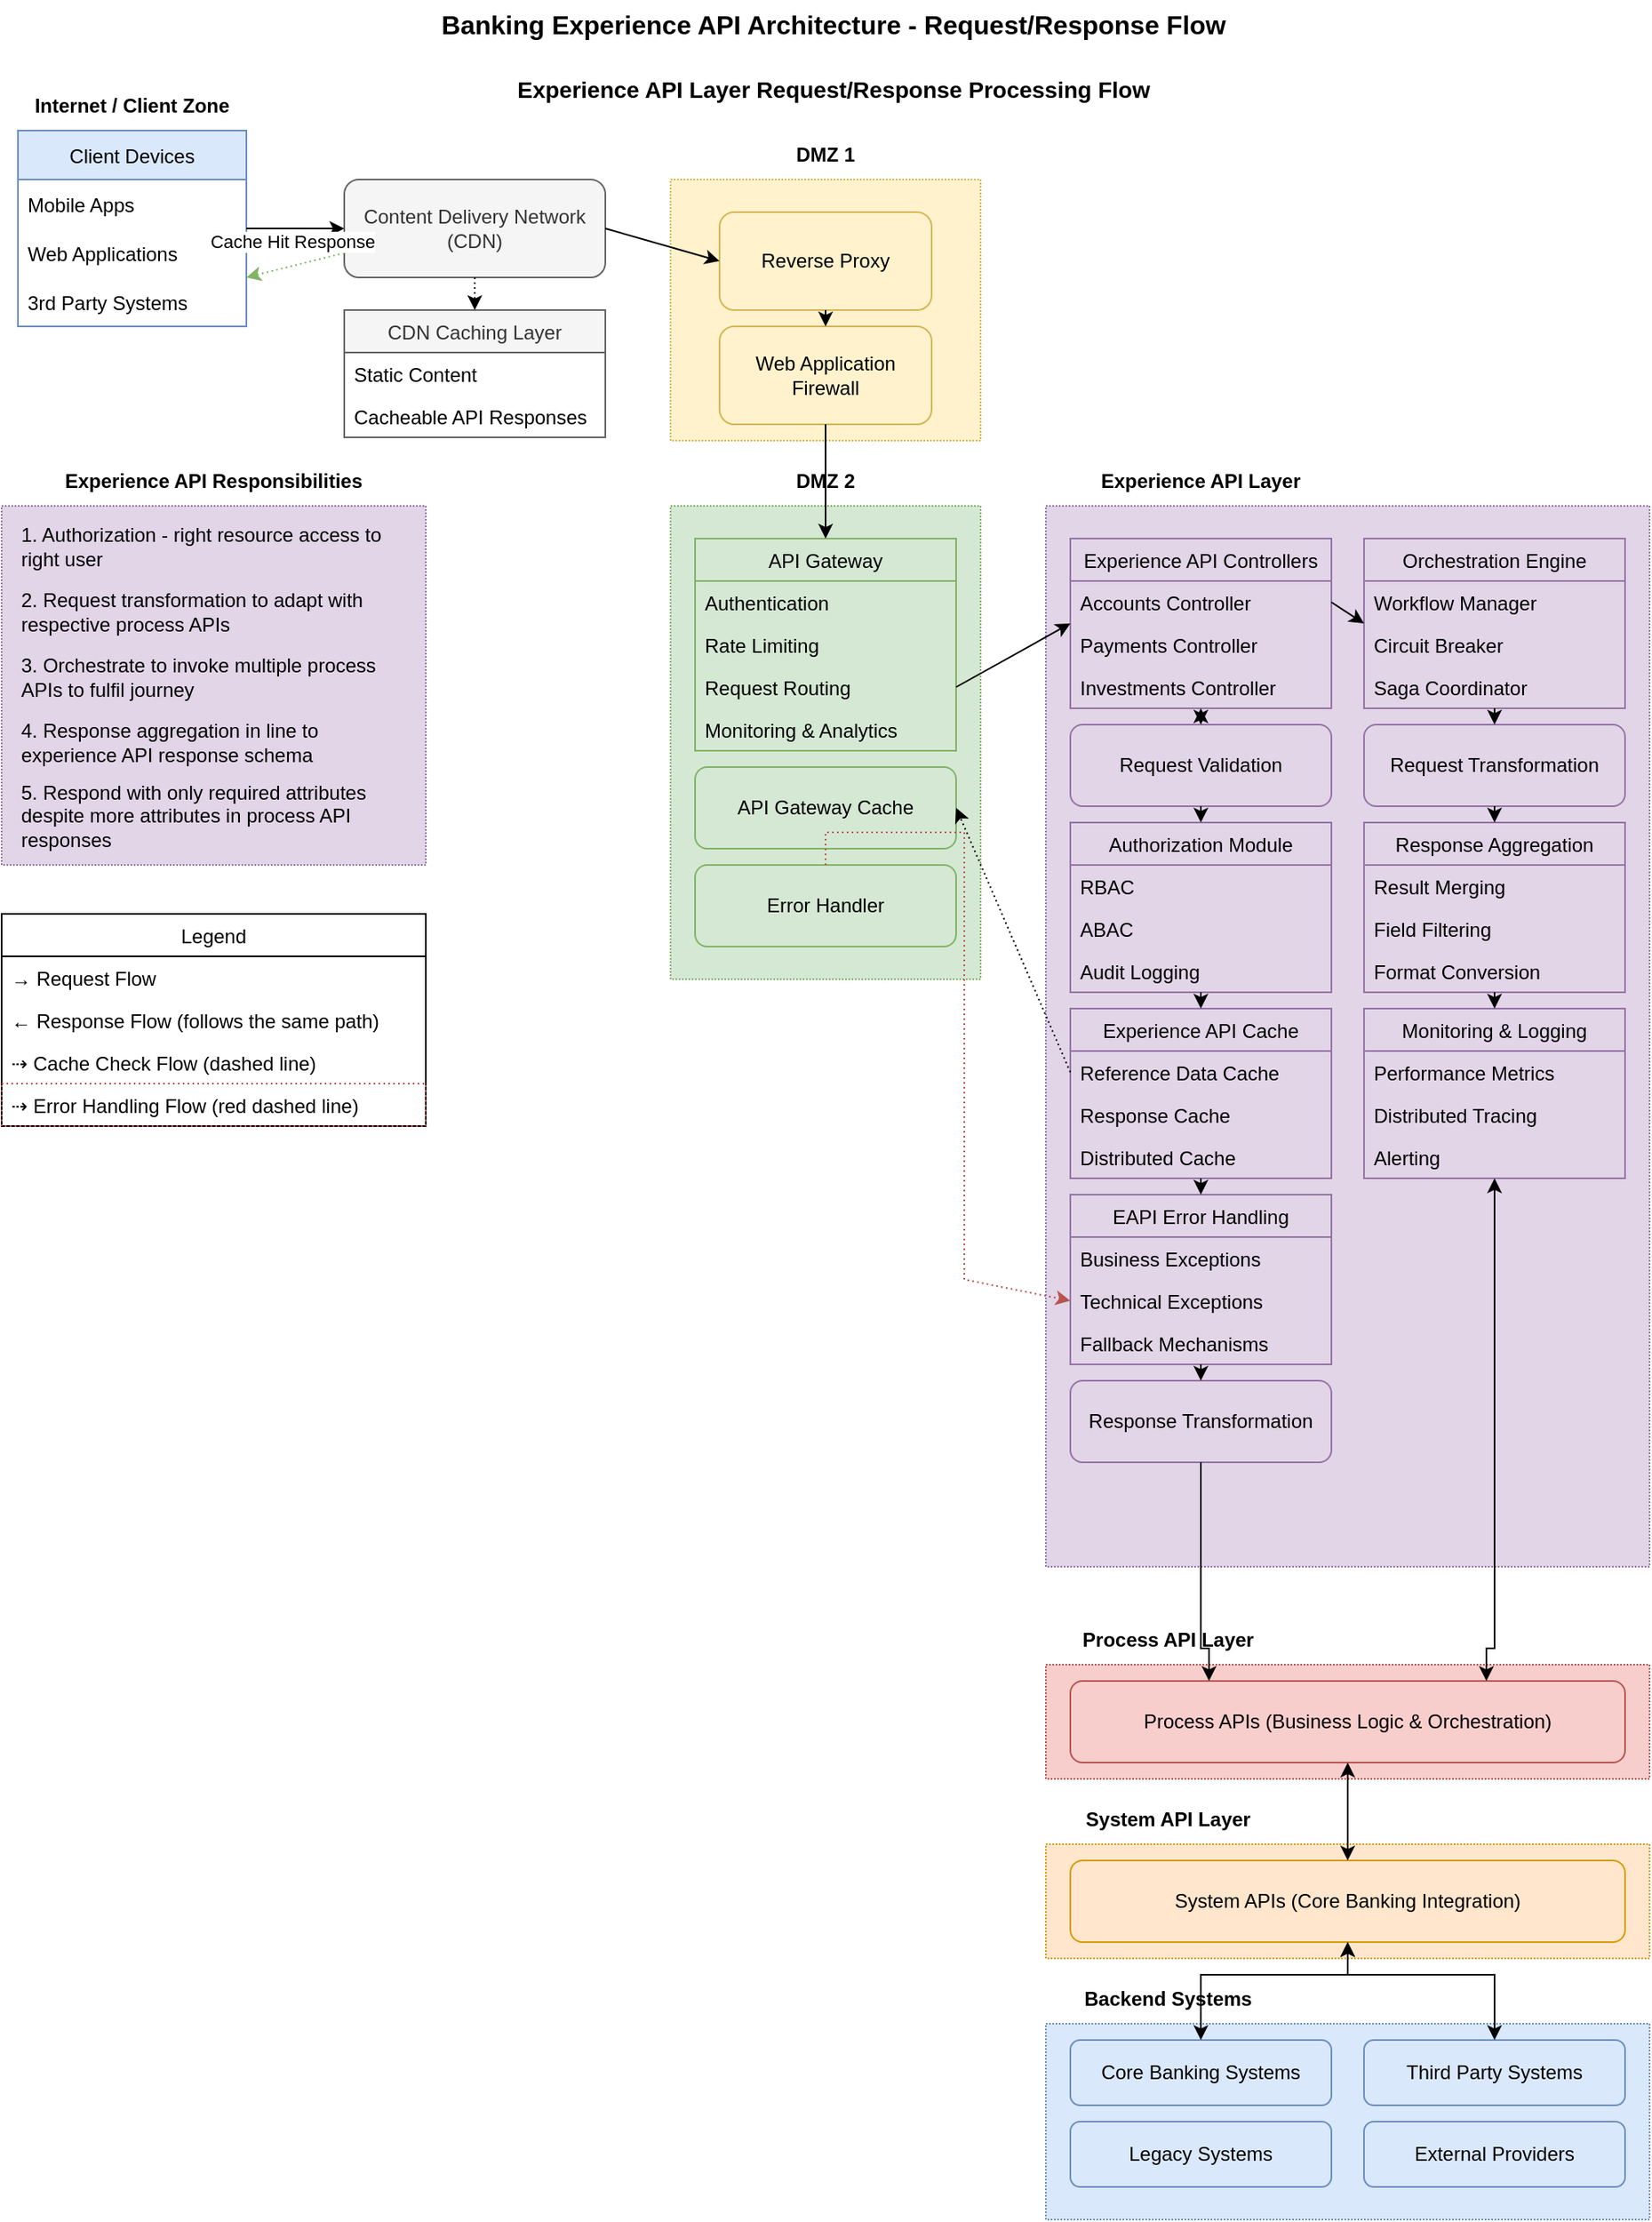 <mxfile version="15.8.3" type="device">
  <diagram id="banking-experience-api-architecture" name="Banking Experience API Architecture">
    <mxGraphModel dx="1422" dy="762" grid="1" gridSize="10" guides="1" tooltips="1" connect="1" arrows="1" fold="1" page="1" pageScale="1" pageWidth="1100" pageHeight="1700" math="0" shadow="0">
      <root>
        <mxCell id="0" />
        <mxCell id="1" parent="0" />
        
        <!-- Title -->
        <mxCell id="title" value="Banking Experience API Architecture - Request/Response Flow" style="text;html=1;strokeColor=none;fillColor=none;align=center;verticalAlign=middle;whiteSpace=wrap;rounded=0;fontSize=16;fontStyle=1" vertex="1" parent="1">
          <mxGeometry x="300" y="20" width="500" height="30" as="geometry" />
        </mxCell>

        <!-- Client Devices -->
        <mxCell id="client_group" value="Client Devices" style="swimlane;fontStyle=0;childLayout=stackLayout;horizontal=1;startSize=30;horizontalStack=0;resizeParent=1;resizeParentMax=0;resizeLast=0;collapsible=1;marginBottom=0;fillColor=#dae8fc;strokeColor=#6c8ebf;" vertex="1" parent="1">
          <mxGeometry x="50" y="100" width="140" height="120" as="geometry" />
        </mxCell>
        <mxCell id="mobile_app" value="Mobile Apps" style="text;strokeColor=none;fillColor=none;align=left;verticalAlign=middle;spacingLeft=4;spacingRight=4;overflow=hidden;points=[[0,0.5],[1,0.5]];portConstraint=eastwest;rotatable=0;" vertex="1" parent="client_group">
          <mxGeometry y="30" width="140" height="30" as="geometry" />
        </mxCell>
        <mxCell id="web_app" value="Web Applications" style="text;strokeColor=none;fillColor=none;align=left;verticalAlign=middle;spacingLeft=4;spacingRight=4;overflow=hidden;points=[[0,0.5],[1,0.5]];portConstraint=eastwest;rotatable=0;" vertex="1" parent="client_group">
          <mxGeometry y="60" width="140" height="30" as="geometry" />
        </mxCell>
        <mxCell id="third_party" value="3rd Party Systems" style="text;strokeColor=none;fillColor=none;align=left;verticalAlign=middle;spacingLeft=4;spacingRight=4;overflow=hidden;points=[[0,0.5],[1,0.5]];portConstraint=eastwest;rotatable=0;" vertex="1" parent="client_group">
          <mxGeometry y="90" width="140" height="30" as="geometry" />
        </mxCell>

        <!-- CDN -->
        <mxCell id="cdn" value="Content Delivery Network (CDN)" style="rounded=1;whiteSpace=wrap;html=1;fillColor=#f5f5f5;strokeColor=#666666;fontColor=#333333;" vertex="1" parent="1">
          <mxGeometry x="250" y="130" width="160" height="60" as="geometry" />
        </mxCell>
        
        <!-- CDN Cache Box -->
        <mxCell id="cdn_cache_box" value="CDN Caching Layer" style="swimlane;fontStyle=0;childLayout=stackLayout;horizontal=1;startSize=26;fillColor=#f5f5f5;horizontalStack=0;resizeParent=1;resizeParentMax=0;resizeLast=0;collapsible=1;marginBottom=0;strokeColor=#666666;fontColor=#333333;" vertex="1" parent="1">
          <mxGeometry x="250" y="210" width="160" height="78" as="geometry" />
        </mxCell>
        <mxCell id="static_content" value="Static Content" style="text;strokeColor=none;fillColor=none;align=left;verticalAlign=top;spacingLeft=4;spacingRight=4;overflow=hidden;rotatable=0;points=[[0,0.5],[1,0.5]];portConstraint=eastwest;" vertex="1" parent="cdn_cache_box">
          <mxGeometry y="26" width="160" height="26" as="geometry" />
        </mxCell>
        <mxCell id="api_responses" value="Cacheable API Responses" style="text;strokeColor=none;fillColor=none;align=left;verticalAlign=top;spacingLeft=4;spacingRight=4;overflow=hidden;rotatable=0;points=[[0,0.5],[1,0.5]];portConstraint=eastwest;" vertex="1" parent="cdn_cache_box">
          <mxGeometry y="52" width="160" height="26" as="geometry" />
        </mxCell>

        <!-- DMZ 1 -->
        <mxCell id="dmz1_label" value="DMZ 1" style="text;html=1;strokeColor=none;fillColor=none;align=center;verticalAlign=middle;whiteSpace=wrap;rounded=0;fontStyle=1" vertex="1" parent="1">
          <mxGeometry x="515" y="100" width="60" height="30" as="geometry" />
        </mxCell>
        <mxCell id="dmz1" value="" style="rounded=0;whiteSpace=wrap;html=1;fillColor=#fff2cc;strokeColor=#d6b656;dashed=1;dashPattern=1 1;" vertex="1" parent="1">
          <mxGeometry x="450" y="130" width="190" height="160" as="geometry" />
        </mxCell>
        
        <!-- Reverse Proxy -->
        <mxCell id="reverse_proxy" value="Reverse Proxy" style="rounded=1;whiteSpace=wrap;html=1;fillColor=#fff2cc;strokeColor=#d6b656;" vertex="1" parent="1">
          <mxGeometry x="480" y="150" width="130" height="60" as="geometry" />
        </mxCell>
        
        <!-- Web Application Firewall -->
        <mxCell id="waf" value="Web Application Firewall" style="rounded=1;whiteSpace=wrap;html=1;fillColor=#fff2cc;strokeColor=#d6b656;" vertex="1" parent="1">
          <mxGeometry x="480" y="220" width="130" height="60" as="geometry" />
        </mxCell>

        <!-- DMZ 2 -->
        <mxCell id="dmz2_label" value="DMZ 2" style="text;html=1;strokeColor=none;fillColor=none;align=center;verticalAlign=middle;whiteSpace=wrap;rounded=0;fontStyle=1" vertex="1" parent="1">
          <mxGeometry x="515" y="300" width="60" height="30" as="geometry" />
        </mxCell>
        <mxCell id="dmz2" value="" style="rounded=0;whiteSpace=wrap;html=1;fillColor=#d5e8d4;strokeColor=#82b366;dashed=1;dashPattern=1 1;" vertex="1" parent="1">
          <mxGeometry x="450" y="330" width="190" height="290" as="geometry" />
        </mxCell>
        
        <!-- API Gateway -->
        <mxCell id="api_gateway" value="API Gateway" style="swimlane;fontStyle=0;childLayout=stackLayout;horizontal=1;startSize=26;fillColor=#d5e8d4;horizontalStack=0;resizeParent=1;resizeParentMax=0;resizeLast=0;collapsible=1;marginBottom=0;strokeColor=#82b366;" vertex="1" parent="1">
          <mxGeometry x="465" y="350" width="160" height="130" as="geometry" />
        </mxCell>
        <mxCell id="gateway_auth" value="Authentication" style="text;strokeColor=none;fillColor=none;align=left;verticalAlign=top;spacingLeft=4;spacingRight=4;overflow=hidden;rotatable=0;points=[[0,0.5],[1,0.5]];portConstraint=eastwest;" vertex="1" parent="api_gateway">
          <mxGeometry y="26" width="160" height="26" as="geometry" />
        </mxCell>
        <mxCell id="gateway_rate" value="Rate Limiting" style="text;strokeColor=none;fillColor=none;align=left;verticalAlign=top;spacingLeft=4;spacingRight=4;overflow=hidden;rotatable=0;points=[[0,0.5],[1,0.5]];portConstraint=eastwest;" vertex="1" parent="api_gateway">
          <mxGeometry y="52" width="160" height="26" as="geometry" />
        </mxCell>
        <mxCell id="gateway_routing" value="Request Routing" style="text;strokeColor=none;fillColor=none;align=left;verticalAlign=top;spacingLeft=4;spacingRight=4;overflow=hidden;rotatable=0;points=[[0,0.5],[1,0.5]];portConstraint=eastwest;" vertex="1" parent="api_gateway">
          <mxGeometry y="78" width="160" height="26" as="geometry" />
        </mxCell>
        <mxCell id="gateway_monitoring" value="Monitoring &amp; Analytics" style="text;strokeColor=none;fillColor=none;align=left;verticalAlign=top;spacingLeft=4;spacingRight=4;overflow=hidden;rotatable=0;points=[[0,0.5],[1,0.5]];portConstraint=eastwest;" vertex="1" parent="api_gateway">
          <mxGeometry y="104" width="160" height="26" as="geometry" />
        </mxCell>
        
        <!-- API Gateway Cache -->
        <mxCell id="api_gateway_cache" value="API Gateway Cache" style="rounded=1;whiteSpace=wrap;html=1;fillColor=#d5e8d4;strokeColor=#82b366;" vertex="1" parent="1">
          <mxGeometry x="465" y="490" width="160" height="50" as="geometry" />
        </mxCell>
        
        <!-- Error Handler -->
        <mxCell id="error_handler" value="Error Handler" style="rounded=1;whiteSpace=wrap;html=1;fillColor=#d5e8d4;strokeColor=#82b366;" vertex="1" parent="1">
          <mxGeometry x="465" y="550" width="160" height="50" as="geometry" />
        </mxCell>

        <!-- Experience API Layer -->
        <mxCell id="eapi_label" value="Experience API Layer" style="text;html=1;strokeColor=none;fillColor=none;align=center;verticalAlign=middle;whiteSpace=wrap;rounded=0;fontStyle=1" vertex="1" parent="1">
          <mxGeometry x="690" y="300" width="170" height="30" as="geometry" />
        </mxCell>
        <mxCell id="eapi_boundary" value="" style="rounded=0;whiteSpace=wrap;html=1;fillColor=#e1d5e7;strokeColor=#9673a6;dashed=1;dashPattern=1 1;" vertex="1" parent="1">
          <mxGeometry x="680" y="330" width="370" height="650" as="geometry" />
        </mxCell>

        <!-- EAPI Components -->
        <mxCell id="eapi_controllers" value="Experience API Controllers" style="swimlane;fontStyle=0;childLayout=stackLayout;horizontal=1;startSize=26;fillColor=#e1d5e7;horizontalStack=0;resizeParent=1;resizeParentMax=0;resizeLast=0;collapsible=1;marginBottom=0;strokeColor=#9673a6;" vertex="1" parent="1">
          <mxGeometry x="695" y="350" width="160" height="104" as="geometry" />
        </mxCell>
        <mxCell id="controller_accounts" value="Accounts Controller" style="text;strokeColor=none;fillColor=none;align=left;verticalAlign=top;spacingLeft=4;spacingRight=4;overflow=hidden;rotatable=0;points=[[0,0.5],[1,0.5]];portConstraint=eastwest;" vertex="1" parent="eapi_controllers">
          <mxGeometry y="26" width="160" height="26" as="geometry" />
        </mxCell>
        <mxCell id="controller_payments" value="Payments Controller" style="text;strokeColor=none;fillColor=none;align=left;verticalAlign=top;spacingLeft=4;spacingRight=4;overflow=hidden;rotatable=0;points=[[0,0.5],[1,0.5]];portConstraint=eastwest;" vertex="1" parent="eapi_controllers">
          <mxGeometry y="52" width="160" height="26" as="geometry" />
        </mxCell>
        <mxCell id="controller_investments" value="Investments Controller" style="text;strokeColor=none;fillColor=none;align=left;verticalAlign=top;spacingLeft=4;spacingRight=4;overflow=hidden;rotatable=0;points=[[0,0.5],[1,0.5]];portConstraint=eastwest;" vertex="1" parent="eapi_controllers">
          <mxGeometry y="78" width="160" height="26" as="geometry" />
        </mxCell>

        <!-- Validation Layer -->
        <mxCell id="validation" value="Request Validation" style="rounded=1;whiteSpace=wrap;html=1;fillColor=#e1d5e7;strokeColor=#9673a6;" vertex="1" parent="1">
          <mxGeometry x="695" y="464" width="160" height="50" as="geometry" />
        </mxCell>

        <!-- Authorization Layer -->
        <mxCell id="authorization" value="Authorization Module" style="swimlane;fontStyle=0;childLayout=stackLayout;horizontal=1;startSize=26;fillColor=#e1d5e7;horizontalStack=0;resizeParent=1;resizeParentMax=0;resizeLast=0;collapsible=1;marginBottom=0;strokeColor=#9673a6;" vertex="1" parent="1">
          <mxGeometry x="695" y="524" width="160" height="104" as="geometry" />
        </mxCell>
        <mxCell id="auth_rbac" value="RBAC" style="text;strokeColor=none;fillColor=none;align=left;verticalAlign=top;spacingLeft=4;spacingRight=4;overflow=hidden;rotatable=0;points=[[0,0.5],[1,0.5]];portConstraint=eastwest;" vertex="1" parent="authorization">
          <mxGeometry y="26" width="160" height="26" as="geometry" />
        </mxCell>
        <mxCell id="auth_abac" value="ABAC" style="text;strokeColor=none;fillColor=none;align=left;verticalAlign=top;spacingLeft=4;spacingRight=4;overflow=hidden;rotatable=0;points=[[0,0.5],[1,0.5]];portConstraint=eastwest;" vertex="1" parent="authorization">
          <mxGeometry y="52" width="160" height="26" as="geometry" />
        </mxCell>
        <mxCell id="auth_audit" value="Audit Logging" style="text;strokeColor=none;fillColor=none;align=left;verticalAlign=top;spacingLeft=4;spacingRight=4;overflow=hidden;rotatable=0;points=[[0,0.5],[1,0.5]];portConstraint=eastwest;" vertex="1" parent="authorization">
          <mxGeometry y="78" width="160" height="26" as="geometry" />
        </mxCell>

        <!-- Experience API Cache -->
        <mxCell id="eapi_cache" value="Experience API Cache" style="swimlane;fontStyle=0;childLayout=stackLayout;horizontal=1;startSize=26;fillColor=#e1d5e7;horizontalStack=0;resizeParent=1;resizeParentMax=0;resizeLast=0;collapsible=1;marginBottom=0;strokeColor=#9673a6;" vertex="1" parent="1">
          <mxGeometry x="695" y="638" width="160" height="104" as="geometry" />
        </mxCell>
        <mxCell id="cache_reference" value="Reference Data Cache" style="text;strokeColor=none;fillColor=none;align=left;verticalAlign=top;spacingLeft=4;spacingRight=4;overflow=hidden;rotatable=0;points=[[0,0.5],[1,0.5]];portConstraint=eastwest;" vertex="1" parent="eapi_cache">
          <mxGeometry y="26" width="160" height="26" as="geometry" />
        </mxCell>
        <mxCell id="cache_response" value="Response Cache" style="text;strokeColor=none;fillColor=none;align=left;verticalAlign=top;spacingLeft=4;spacingRight=4;overflow=hidden;rotatable=0;points=[[0,0.5],[1,0.5]];portConstraint=eastwest;" vertex="1" parent="eapi_cache">
          <mxGeometry y="52" width="160" height="26" as="geometry" />
        </mxCell>
        <mxCell id="cache_distributed" value="Distributed Cache" style="text;strokeColor=none;fillColor=none;align=left;verticalAlign=top;spacingLeft=4;spacingRight=4;overflow=hidden;rotatable=0;points=[[0,0.5],[1,0.5]];portConstraint=eastwest;" vertex="1" parent="eapi_cache">
          <mxGeometry y="78" width="160" height="26" as="geometry" />
        </mxCell>

        <!-- Error Handling -->
        <mxCell id="eapi_error" value="EAPI Error Handling" style="swimlane;fontStyle=0;childLayout=stackLayout;horizontal=1;startSize=26;fillColor=#e1d5e7;horizontalStack=0;resizeParent=1;resizeParentMax=0;resizeLast=0;collapsible=1;marginBottom=0;strokeColor=#9673a6;" vertex="1" parent="1">
          <mxGeometry x="695" y="752" width="160" height="104" as="geometry" />
        </mxCell>
        <mxCell id="error_business" value="Business Exceptions" style="text;strokeColor=none;fillColor=none;align=left;verticalAlign=top;spacingLeft=4;spacingRight=4;overflow=hidden;rotatable=0;points=[[0,0.5],[1,0.5]];portConstraint=eastwest;" vertex="1" parent="eapi_error">
          <mxGeometry y="26" width="160" height="26" as="geometry" />
        </mxCell>
        <mxCell id="error_technical" value="Technical Exceptions" style="text;strokeColor=none;fillColor=none;align=left;verticalAlign=top;spacingLeft=4;spacingRight=4;overflow=hidden;rotatable=0;points=[[0,0.5],[1,0.5]];portConstraint=eastwest;" vertex="1" parent="eapi_error">
          <mxGeometry y="52" width="160" height="26" as="geometry" />
        </mxCell>
        <mxCell id="error_fallback" value="Fallback Mechanisms" style="text;strokeColor=none;fillColor=none;align=left;verticalAlign=top;spacingLeft=4;spacingRight=4;overflow=hidden;rotatable=0;points=[[0,0.5],[1,0.5]];portConstraint=eastwest;" vertex="1" parent="eapi_error">
          <mxGeometry y="78" width="160" height="26" as="geometry" />
        </mxCell>

        <!-- Response Transformation -->
        <mxCell id="response_transform" value="Response Transformation" style="rounded=1;whiteSpace=wrap;html=1;fillColor=#e1d5e7;strokeColor=#9673a6;" vertex="1" parent="1">
          <mxGeometry x="695" y="866" width="160" height="50" as="geometry" />
        </mxCell>

        <!-- Orchestration Engine -->
        <mxCell id="orchestration" value="Orchestration Engine" style="swimlane;fontStyle=0;childLayout=stackLayout;horizontal=1;startSize=26;fillColor=#e1d5e7;horizontalStack=0;resizeParent=1;resizeParentMax=0;resizeLast=0;collapsible=1;marginBottom=0;strokeColor=#9673a6;" vertex="1" parent="1">
          <mxGeometry x="875" y="350" width="160" height="104" as="geometry" />
        </mxCell>
        <mxCell id="orch_workflow" value="Workflow Manager" style="text;strokeColor=none;fillColor=none;align=left;verticalAlign=top;spacingLeft=4;spacingRight=4;overflow=hidden;rotatable=0;points=[[0,0.5],[1,0.5]];portConstraint=eastwest;" vertex="1" parent="orchestration">
          <mxGeometry y="26" width="160" height="26" as="geometry" />
        </mxCell>
        <mxCell id="orch_circuit" value="Circuit Breaker" style="text;strokeColor=none;fillColor=none;align=left;verticalAlign=top;spacingLeft=4;spacingRight=4;overflow=hidden;rotatable=0;points=[[0,0.5],[1,0.5]];portConstraint=eastwest;" vertex="1" parent="orchestration">
          <mxGeometry y="52" width="160" height="26" as="geometry" />
        </mxCell>
        <mxCell id="orch_saga" value="Saga Coordinator" style="text;strokeColor=none;fillColor=none;align=left;verticalAlign=top;spacingLeft=4;spacingRight=4;overflow=hidden;rotatable=0;points=[[0,0.5],[1,0.5]];portConstraint=eastwest;" vertex="1" parent="orchestration">
          <mxGeometry y="78" width="160" height="26" as="geometry" />
        </mxCell>

        <!-- Request Transformation -->
        <mxCell id="request_transform" value="Request Transformation" style="rounded=1;whiteSpace=wrap;html=1;fillColor=#e1d5e7;strokeColor=#9673a6;" vertex="1" parent="1">
          <mxGeometry x="875" y="464" width="160" height="50" as="geometry" />
        </mxCell>

        <!-- Response Aggregation -->
        <mxCell id="response_aggregation" value="Response Aggregation" style="swimlane;fontStyle=0;childLayout=stackLayout;horizontal=1;startSize=26;fillColor=#e1d5e7;horizontalStack=0;resizeParent=1;resizeParentMax=0;resizeLast=0;collapsible=1;marginBottom=0;strokeColor=#9673a6;" vertex="1" parent="1">
          <mxGeometry x="875" y="524" width="160" height="104" as="geometry" />
        </mxCell>
        <mxCell id="agg_merge" value="Result Merging" style="text;strokeColor=none;fillColor=none;align=left;verticalAlign=top;spacingLeft=4;spacingRight=4;overflow=hidden;rotatable=0;points=[[0,0.5],[1,0.5]];portConstraint=eastwest;" vertex="1" parent="response_aggregation">
          <mxGeometry y="26" width="160" height="26" as="geometry" />
        </mxCell>
        <mxCell id="agg_filter" value="Field Filtering" style="text;strokeColor=none;fillColor=none;align=left;verticalAlign=top;spacingLeft=4;spacingRight=4;overflow=hidden;rotatable=0;points=[[0,0.5],[1,0.5]];portConstraint=eastwest;" vertex="1" parent="response_aggregation">
          <mxGeometry y="52" width="160" height="26" as="geometry" />
        </mxCell>
        <mxCell id="agg_format" value="Format Conversion" style="text;strokeColor=none;fillColor=none;align=left;verticalAlign=top;spacingLeft=4;spacingRight=4;overflow=hidden;rotatable=0;points=[[0,0.5],[1,0.5]];portConstraint=eastwest;" vertex="1" parent="response_aggregation">
          <mxGeometry y="78" width="160" height="26" as="geometry" />
        </mxCell>

        <!-- Monitoring & Logging -->
        <mxCell id="monitoring" value="Monitoring &amp; Logging" style="swimlane;fontStyle=0;childLayout=stackLayout;horizontal=1;startSize=26;fillColor=#e1d5e7;horizontalStack=0;resizeParent=1;resizeParentMax=0;resizeLast=0;collapsible=1;marginBottom=0;strokeColor=#9673a6;" vertex="1" parent="1">
          <mxGeometry x="875" y="638" width="160" height="104" as="geometry" />
        </mxCell>
        <mxCell id="mon_perf" value="Performance Metrics" style="text;strokeColor=none;fillColor=none;align=left;verticalAlign=top;spacingLeft=4;spacingRight=4;overflow=hidden;rotatable=0;points=[[0,0.5],[1,0.5]];portConstraint=eastwest;" vertex="1" parent="monitoring">
          <mxGeometry y="26" width="160" height="26" as="geometry" />
        </mxCell>
        <mxCell id="mon_trace" value="Distributed Tracing" style="text;strokeColor=none;fillColor=none;align=left;verticalAlign=top;spacingLeft=4;spacingRight=4;overflow=hidden;rotatable=0;points=[[0,0.5],[1,0.5]];portConstraint=eastwest;" vertex="1" parent="monitoring">
          <mxGeometry y="52" width="160" height="26" as="geometry" />
        </mxCell>
        <mxCell id="mon_alert" value="Alerting" style="text;strokeColor=none;fillColor=none;align=left;verticalAlign=top;spacingLeft=4;spacingRight=4;overflow=hidden;rotatable=0;points=[[0,0.5],[1,0.5]];portConstraint=eastwest;" vertex="1" parent="monitoring">
          <mxGeometry y="78" width="160" height="26" as="geometry" />
        </mxCell>

        <!-- Process API Layer -->
        <mxCell id="process_api_label" value="Process API Layer" style="text;html=1;strokeColor=none;fillColor=none;align=center;verticalAlign=middle;whiteSpace=wrap;rounded=0;fontStyle=1" vertex="1" parent="1">
          <mxGeometry x="695" y="1010" width="120" height="30" as="geometry" />
        </mxCell>
        <mxCell id="process_api" value="" style="rounded=0;whiteSpace=wrap;html=1;fillColor=#f8cecc;strokeColor=#b85450;dashed=1;dashPattern=1 1;" vertex="1" parent="1">
          <mxGeometry x="680" y="1040" width="370" height="70" as="geometry" />
        </mxCell>
        <mxCell id="process_apis" value="Process APIs (Business Logic &amp; Orchestration)" style="rounded=1;whiteSpace=wrap;html=1;fillColor=#f8cecc;strokeColor=#b85450;" vertex="1" parent="1">
          <mxGeometry x="695" y="1050" width="340" height="50" as="geometry" />
        </mxCell>

        <!-- System API Layer -->
        <mxCell id="system_api_label" value="System API Layer" style="text;html=1;strokeColor=none;fillColor=none;align=center;verticalAlign=middle;whiteSpace=wrap;rounded=0;fontStyle=1" vertex="1" parent="1">
          <mxGeometry x="695" y="1120" width="120" height="30" as="geometry" />
        </mxCell>
        <mxCell id="system_api" value="" style="rounded=0;whiteSpace=wrap;html=1;fillColor=#ffe6cc;strokeColor=#d79b00;dashed=1;dashPattern=1 1;" vertex="1" parent="1">
          <mxGeometry x="680" y="1150" width="370" height="70" as="geometry" />
        </mxCell>
        <mxCell id="system_apis" value="System APIs (Core Banking Integration)" style="rounded=1;whiteSpace=wrap;html=1;fillColor=#ffe6cc;strokeColor=#d79b00;" vertex="1" parent="1">
          <mxGeometry x="695" y="1160" width="340" height="50" as="geometry" />
        </mxCell>

        <!-- Backend Systems -->
        <mxCell id="backend_label" value="Backend Systems" style="text;html=1;strokeColor=none;fillColor=none;align=center;verticalAlign=middle;whiteSpace=wrap;rounded=0;fontStyle=1" vertex="1" parent="1">
          <mxGeometry x="695" y="1230" width="120" height="30" as="geometry" />
        </mxCell>
        <mxCell id="backend" value="" style="rounded=0;whiteSpace=wrap;html=1;fillColor=#dae8fc;strokeColor=#6c8ebf;dashed=1;dashPattern=1 1;" vertex="1" parent="1">
          <mxGeometry x="680" y="1260" width="370" height="120" as="geometry" />
        </mxCell>
        
        <mxCell id="core_banking" value="Core Banking Systems" style="rounded=1;whiteSpace=wrap;html=1;fillColor=#dae8fc;strokeColor=#6c8ebf;" vertex="1" parent="1">
          <mxGeometry x="695" y="1270" width="160" height="40" as="geometry" />
        </mxCell>
        
        <mxCell id="third_party_systems" value="Third Party Systems" style="rounded=1;whiteSpace=wrap;html=1;fillColor=#dae8fc;strokeColor=#6c8ebf;" vertex="1" parent="1">
          <mxGeometry x="875" y="1270" width="160" height="40" as="geometry" />
        </mxCell>
        
        <mxCell id="legacy_systems" value="Legacy Systems" style="rounded=1;whiteSpace=wrap;html=1;fillColor=#dae8fc;strokeColor=#6c8ebf;" vertex="1" parent="1">
          <mxGeometry x="695" y="1320" width="160" height="40" as="geometry" />
        </mxCell>
        
        <mxCell id="external_providers" value="External Providers" style="rounded=1;whiteSpace=wrap;html=1;fillColor=#dae8fc;strokeColor=#6c8ebf;" vertex="1" parent="1">
          <mxGeometry x="875" y="1320" width="160" height="40" as="geometry" />
        </mxCell>
        
        <!-- EAPI Responsibilities Label -->
        <mxCell id="eapi_resp_label" value="Experience API Responsibilities" style="text;html=1;strokeColor=none;fillColor=none;align=center;verticalAlign=middle;whiteSpace=wrap;rounded=0;fontStyle=1" vertex="1" parent="1">
          <mxGeometry x="60" y="300" width="220" height="30" as="geometry" />
        </mxCell>
        
        <!-- EAPI Responsibilities Box -->
        <mxCell id="eapi_resp" value="" style="rounded=0;whiteSpace=wrap;html=1;fillColor=#e1d5e7;strokeColor=#9673a6;dashed=1;dashPattern=1 1;" vertex="1" parent="1">
          <mxGeometry x="40" y="330" width="260" height="220" as="geometry" />
        </mxCell>
        
        <mxCell id="resp_1" value="1. Authorization - right resource access to right user" style="text;html=1;strokeColor=none;fillColor=none;align=left;verticalAlign=middle;whiteSpace=wrap;rounded=0;" vertex="1" parent="1">
          <mxGeometry x="50" y="340" width="240" height="30" as="geometry" />
        </mxCell>
        
        <mxCell id="resp_2" value="2. Request transformation to adapt with respective process APIs" style="text;html=1;strokeColor=none;fillColor=none;align=left;verticalAlign=middle;whiteSpace=wrap;rounded=0;" vertex="1" parent="1">
          <mxGeometry x="50" y="380" width="240" height="30" as="geometry" />
        </mxCell>
        
        <mxCell id="resp_3" value="3. Orchestrate to invoke multiple process APIs to fulfil journey" style="text;html=1;strokeColor=none;fillColor=none;align=left;verticalAlign=middle;whiteSpace=wrap;rounded=0;" vertex="1" parent="1">
          <mxGeometry x="50" y="420" width="240" height="30" as="geometry" />
        </mxCell>
        
        <mxCell id="resp_4" value="4. Response aggregation in line to experience API response schema" style="text;html=1;strokeColor=none;fillColor=none;align=left;verticalAlign=middle;whiteSpace=wrap;rounded=0;" vertex="1" parent="1">
          <mxGeometry x="50" y="460" width="240" height="30" as="geometry" />
        </mxCell>
        
        <mxCell id="resp_5" value="5. Respond with only required attributes despite more attributes in process API responses" style="text;html=1;strokeColor=none;fillColor=none;align=left;verticalAlign=middle;whiteSpace=wrap;rounded=0;" vertex="1" parent="1">
          <mxGeometry x="50" y="500" width="240" height="40" as="geometry" />
        </mxCell>
        
        <!-- Flow Arrows for Request Path -->
        <mxCell id="arrow1" value="" style="endArrow=classic;html=1;rounded=0;exitX=1;exitY=0.5;exitDx=0;exitDy=0;entryX=0;entryY=0.5;entryDx=0;entryDy=0;" edge="1" parent="1" source="client_group" target="cdn">
          <mxGeometry width="50" height="50" relative="1" as="geometry">
            <mxPoint x="500" y="400" as="sourcePoint" />
            <mxPoint x="550" y="350" as="targetPoint" />
          </mxGeometry>
        </mxCell>
        
        <mxCell id="arrow2" value="" style="endArrow=classic;html=1;rounded=0;exitX=1;exitY=0.5;exitDx=0;exitDy=0;entryX=0;entryY=0.5;entryDx=0;entryDy=0;" edge="1" parent="1" source="cdn" target="reverse_proxy">
          <mxGeometry width="50" height="50" relative="1" as="geometry">
            <mxPoint x="500" y="400" as="sourcePoint" />
            <mxPoint x="550" y="350" as="targetPoint" />
          </mxGeometry>
        </mxCell>
        
        <mxCell id="arrow3" value="" style="endArrow=classic;html=1;rounded=0;exitX=0.5;exitY=1;exitDx=0;exitDy=0;entryX=0.5;entryY=0;entryDx=0;entryDy=0;" edge="1" parent="1" source="reverse_proxy" target="waf">
          <mxGeometry width="50" height="50" relative="1" as="geometry">
            <mxPoint x="500" y="400" as="sourcePoint" />
            <mxPoint x="550" y="350" as="targetPoint" />
          </mxGeometry>
        </mxCell>
        
        <mxCell id="arrow4" value="" style="endArrow=classic;html=1;rounded=0;exitX=0.5;exitY=1;exitDx=0;exitDy=0;entryX=0.5;entryY=0;entryDx=0;entryDy=0;" edge="1" parent="1" source="waf" target="api_gateway">
          <mxGeometry width="50" height="50" relative="1" as="geometry">
            <mxPoint x="500" y="400" as="sourcePoint" />
            <mxPoint x="550" y="350" as="targetPoint" />
          </mxGeometry>
        </mxCell>
        
        <mxCell id="arrow5" value="" style="endArrow=classic;html=1;rounded=0;exitX=1;exitY=0.5;exitDx=0;exitDy=0;entryX=0;entryY=0.5;entryDx=0;entryDy=0;" edge="1" parent="1" source="gateway_routing" target="eapi_controllers">
          <mxGeometry width="50" height="50" relative="1" as="geometry">
            <mxPoint x="500" y="400" as="sourcePoint" />
            <mxPoint x="550" y="350" as="targetPoint" />
          </mxGeometry>
        </mxCell>
        
        <mxCell id="arrow_eapi_flow" value="" style="endArrow=classic;startArrow=classic;html=1;rounded=0;exitX=0.5;exitY=1;exitDx=0;exitDy=0;entryX=0.5;entryY=0;entryDx=0;entryDy=0;" edge="1" parent="1" source="eapi_controllers" target="validation">
          <mxGeometry width="50" height="50" relative="1" as="geometry">
            <mxPoint x="500" y="400" as="sourcePoint" />
            <mxPoint x="550" y="350" as="targetPoint" />
          </mxGeometry>
        </mxCell>
        
        <mxCell id="arrow_validation_auth" value="" style="endArrow=classic;html=1;rounded=0;exitX=0.5;exitY=1;exitDx=0;exitDy=0;entryX=0.5;entryY=0;entryDx=0;entryDy=0;" edge="1" parent="1" source="validation" target="authorization">
          <mxGeometry width="50" height="50" relative="1" as="geometry">
            <mxPoint x="500" y="400" as="sourcePoint" />
            <mxPoint x="550" y="350" as="targetPoint" />
          </mxGeometry>
        </mxCell>
        
        <mxCell id="arrow_auth_cache" value="" style="endArrow=classic;html=1;rounded=0;exitX=0.5;exitY=1;exitDx=0;exitDy=0;entryX=0.5;entryY=0;entryDx=0;entryDy=0;" edge="1" parent="1" source="authorization" target="eapi_cache">
          <mxGeometry width="50" height="50" relative="1" as="geometry">
            <mxPoint x="500" y="400" as="sourcePoint" />
            <mxPoint x="550" y="350" as="targetPoint" />
          </mxGeometry>
        </mxCell>
        
        <mxCell id="arrow_cache_error" value="" style="endArrow=classic;html=1;rounded=0;exitX=0.5;exitY=1;exitDx=0;exitDy=0;entryX=0.5;entryY=0;entryDx=0;entryDy=0;" edge="1" parent="1" source="eapi_cache" target="eapi_error">
          <mxGeometry width="50" height="50" relative="1" as="geometry">
            <mxPoint x="500" y="400" as="sourcePoint" />
            <mxPoint x="550" y="350" as="targetPoint" />
          </mxGeometry>
        </mxCell>
        
        <mxCell id="arrow_error_transform" value="" style="endArrow=classic;html=1;rounded=0;exitX=0.5;exitY=1;exitDx=0;exitDy=0;entryX=0.5;entryY=0;entryDx=0;entryDy=0;" edge="1" parent="1" source="eapi_error" target="response_transform">
          <mxGeometry width="50" height="50" relative="1" as="geometry">
            <mxPoint x="500" y="400" as="sourcePoint" />
            <mxPoint x="550" y="350" as="targetPoint" />
          </mxGeometry>
        </mxCell>
        
        <mxCell id="arrow_controller_orch" value="" style="endArrow=classic;html=1;rounded=0;exitX=1;exitY=0.5;exitDx=0;exitDy=0;entryX=0;entryY=0.5;entryDx=0;entryDy=0;" edge="1" parent="1" source="controller_accounts" target="orchestration">
          <mxGeometry width="50" height="50" relative="1" as="geometry">
            <mxPoint x="500" y="400" as="sourcePoint" />
            <mxPoint x="550" y="350" as="targetPoint" />
          </mxGeometry>
        </mxCell>
        
        <mxCell id="arrow_orch_transform" value="" style="endArrow=classic;html=1;rounded=0;exitX=0.5;exitY=1;exitDx=0;exitDy=0;entryX=0.5;entryY=0;entryDx=0;entryDy=0;" edge="1" parent="1" source="orchestration" target="request_transform">
          <mxGeometry width="50" height="50" relative="1" as="geometry">
            <mxPoint x="500" y="400" as="sourcePoint" />
            <mxPoint x="550" y="350" as="targetPoint" />
          </mxGeometry>
        </mxCell>
        
        <mxCell id="arrow_transform_agg" value="" style="endArrow=classic;html=1;rounded=0;exitX=0.5;exitY=1;exitDx=0;exitDy=0;entryX=0.5;entryY=0;entryDx=0;entryDy=0;" edge="1" parent="1" source="request_transform" target="response_aggregation">
          <mxGeometry width="50" height="50" relative="1" as="geometry">
            <mxPoint x="500" y="400" as="sourcePoint" />
            <mxPoint x="550" y="350" as="targetPoint" />
          </mxGeometry>
        </mxCell>
        
        <mxCell id="arrow_agg_mon" value="" style="endArrow=classic;html=1;rounded=0;exitX=0.5;exitY=1;exitDx=0;exitDy=0;entryX=0.5;entryY=0;entryDx=0;entryDy=0;" edge="1" parent="1" source="response_aggregation" target="monitoring">
          <mxGeometry width="50" height="50" relative="1" as="geometry">
            <mxPoint x="500" y="400" as="sourcePoint" />
            <mxPoint x="550" y="350" as="targetPoint" />
          </mxGeometry>
        </mxCell>
        
        <mxCell id="arrow_transform_process" value="" style="endArrow=classic;startArrow=classic;html=1;rounded=0;exitX=0.5;exitY=1;exitDx=0;exitDy=0;entryX=0.75;entryY=0;entryDx=0;entryDy=0;" edge="1" parent="1" source="monitoring" target="process_apis">
          <mxGeometry width="50" height="50" relative="1" as="geometry">
            <mxPoint x="500" y="400" as="sourcePoint" />
            <mxPoint x="550" y="350" as="targetPoint" />
            <Array as="points">
              <mxPoint x="955" y="1030" />
              <mxPoint x="950" y="1030" />
            </Array>
          </mxGeometry>
        </mxCell>
        
        <mxCell id="arrow_process_system" value="" style="endArrow=classic;startArrow=classic;html=1;rounded=0;exitX=0.5;exitY=1;exitDx=0;exitDy=0;entryX=0.5;entryY=0;entryDx=0;entryDy=0;" edge="1" parent="1" source="process_apis" target="system_apis">
          <mxGeometry width="50" height="50" relative="1" as="geometry">
            <mxPoint x="500" y="400" as="sourcePoint" />
            <mxPoint x="550" y="350" as="targetPoint" />
          </mxGeometry>
        </mxCell>
        
        <mxCell id="arrow_system_backend" value="" style="endArrow=classic;startArrow=classic;html=1;rounded=0;exitX=0.5;exitY=1;exitDx=0;exitDy=0;entryX=0.5;entryY=0;entryDx=0;entryDy=0;" edge="1" parent="1" source="system_apis" target="core_banking">
          <mxGeometry width="50" height="50" relative="1" as="geometry">
            <mxPoint x="500" y="400" as="sourcePoint" />
            <mxPoint x="550" y="350" as="targetPoint" />
            <Array as="points">
              <mxPoint x="865" y="1230" />
              <mxPoint x="775" y="1230" />
            </Array>
          </mxGeometry>
        </mxCell>
        
        <mxCell id="arrow_system_thirdparty" value="" style="endArrow=classic;startArrow=classic;html=1;rounded=0;exitX=0.5;exitY=0;exitDx=0;exitDy=0;" edge="1" parent="1" target="system_apis" source="third_party_systems">
          <mxGeometry width="50" height="50" relative="1" as="geometry">
            <mxPoint x="955" y="1270" as="sourcePoint" />
            <mxPoint x="550" y="350" as="targetPoint" />
            <Array as="points">
              <mxPoint x="955" y="1230" />
              <mxPoint x="865" y="1230" />
            </Array>
          </mxGeometry>
        </mxCell>
        
        <!-- Cache Check Flow -->
        <mxCell id="arrow_cache_check" value="" style="endArrow=classic;html=1;rounded=0;exitX=0;exitY=0.5;exitDx=0;exitDy=0;entryX=1;entryY=0.5;entryDx=0;entryDy=0;dashed=1;dashPattern=1 2;" edge="1" parent="1" source="cache_reference" target="api_gateway_cache">
          <mxGeometry width="50" height="50" relative="1" as="geometry">
            <mxPoint x="500" y="400" as="sourcePoint" />
            <mxPoint x="550" y="350" as="targetPoint" />
          </mxGeometry>
        </mxCell>
        
        <!-- CDN Cache Check -->
        <mxCell id="arrow_cdn_check" value="" style="endArrow=classic;html=1;rounded=0;exitX=0.5;exitY=1;exitDx=0;exitDy=0;entryX=0.5;entryY=0;entryDx=0;entryDy=0;dashed=1;dashPattern=1 2;" edge="1" parent="1" source="cdn" target="cdn_cache_box">
          <mxGeometry width="50" height="50" relative="1" as="geometry">
            <mxPoint x="500" y="400" as="sourcePoint" />
            <mxPoint x="550" y="350" as="targetPoint" />
          </mxGeometry>
        </mxCell>
        
        <!-- Error Flow -->
        <mxCell id="arrow_error_flow" value="" style="endArrow=classic;html=1;rounded=0;exitX=0.5;exitY=0;exitDx=0;exitDy=0;entryX=0;entryY=0.5;entryDx=0;entryDy=0;dashed=1;dashPattern=1 2;fillColor=#f8cecc;strokeColor=#b85450;" edge="1" parent="1" source="error_handler" target="error_technical">
          <mxGeometry width="50" height="50" relative="1" as="geometry">
            <mxPoint x="500" y="400" as="sourcePoint" />
            <mxPoint x="550" y="350" as="targetPoint" />
            <Array as="points">
              <mxPoint x="545" y="530" />
              <mxPoint x="630" y="530" />
              <mxPoint x="630" y="804" />
            </Array>
          </mxGeometry>
        </mxCell>
        
        <!-- Legend -->
        <mxCell id="legend" value="Legend" style="swimlane;fontStyle=0;childLayout=stackLayout;horizontal=1;startSize=26;fillColor=none;horizontalStack=0;resizeParent=1;resizeParentMax=0;resizeLast=0;collapsible=1;marginBottom=0;" vertex="1" parent="1">
          <mxGeometry x="40" y="580" width="260" height="130" as="geometry" />
        </mxCell>
        <mxCell id="legend_req" value="→ Request Flow" style="text;strokeColor=none;fillColor=none;align=left;verticalAlign=top;spacingLeft=4;spacingRight=4;overflow=hidden;rotatable=0;points=[[0,0.5],[1,0.5]];portConstraint=eastwest;" vertex="1" parent="legend">
          <mxGeometry y="26" width="260" height="26" as="geometry" />
        </mxCell>
        <mxCell id="legend_resp" value="← Response Flow (follows the same path)" style="text;strokeColor=none;fillColor=none;align=left;verticalAlign=top;spacingLeft=4;spacingRight=4;overflow=hidden;rotatable=0;points=[[0,0.5],[1,0.5]];portConstraint=eastwest;" vertex="1" parent="legend">
          <mxGeometry y="52" width="260" height="26" as="geometry" />
        </mxCell>
        <mxCell id="legend_cache" value="⇢ Cache Check Flow (dashed line)" style="text;strokeColor=none;fillColor=none;align=left;verticalAlign=top;spacingLeft=4;spacingRight=4;overflow=hidden;rotatable=0;points=[[0,0.5],[1,0.5]];portConstraint=eastwest;dashed=1;dashPattern=1 2;" vertex="1" parent="legend">
          <mxGeometry y="78" width="260" height="26" as="geometry" />
        </mxCell>
        <mxCell id="legend_error" value="⇢ Error Handling Flow (red dashed line)" style="text;strokeColor=#b85450;fillColor=none;align=left;verticalAlign=top;spacingLeft=4;spacingRight=4;overflow=hidden;rotatable=0;points=[[0,0.5],[1,0.5]];portConstraint=eastwest;dashed=1;dashPattern=1 2;" vertex="1" parent="legend">
          <mxGeometry y="104" width="260" height="26" as="geometry" />
        </mxCell>
        
        <!-- Labels for security zones -->
        <mxCell id="internet_label" value="Internet / Client Zone" style="text;html=1;strokeColor=none;fillColor=none;align=center;verticalAlign=middle;whiteSpace=wrap;rounded=0;fontStyle=1" vertex="1" parent="1">
          <mxGeometry x="50" y="70" width="140" height="30" as="geometry" />
        </mxCell>
        
        <!-- Cache Hit Response Path -->
        <mxCell id="arrow_cache_hit" value="Cache Hit Response" style="endArrow=classic;html=1;rounded=0;entryX=1;entryY=0.75;entryDx=0;entryDy=0;exitX=0;exitY=0.75;exitDx=0;exitDy=0;dashed=1;dashPattern=1 2;fillColor=#d5e8d4;strokeColor=#82b366;" edge="1" parent="1" source="cdn" target="client_group">
          <mxGeometry x="-0.048" y="-15" width="50" height="50" relative="1" as="geometry">
            <mxPoint x="500" y="400" as="sourcePoint" />
            <mxPoint x="550" y="350" as="targetPoint" />
            <mxPoint as="offset" />
          </mxGeometry>
        </mxCell>
        
        <!-- Request Flow from Experience API to Process API -->
        <mxCell id="arrow_eapi_to_process" value="" style="endArrow=classic;html=1;rounded=0;exitX=0.5;exitY=1;exitDx=0;exitDy=0;entryX=0.25;entryY=0;entryDx=0;entryDy=0;" edge="1" parent="1" source="response_transform" target="process_apis">
          <mxGeometry width="50" height="50" relative="1" as="geometry">
            <mxPoint x="500" y="400" as="sourcePoint" />
            <mxPoint x="550" y="350" as="targetPoint" />
            <Array as="points">
              <mxPoint x="775" y="1030" />
              <mxPoint x="780" y="1030" />
            </Array>
          </mxGeometry>
        </mxCell>
        
        <!-- EAPI Title -->
        <mxCell id="title_eapi" value="Experience API Layer Request/Response Processing Flow" style="text;html=1;strokeColor=none;fillColor=none;align=center;verticalAlign=middle;whiteSpace=wrap;rounded=0;fontSize=14;fontStyle=1" vertex="1" parent="1">
          <mxGeometry x="250" y="60" width="600" height="30" as="geometry" />
        </mxCell>
        
      </root>
    </mxGraphModel>
  </diagram>
</mxfile>